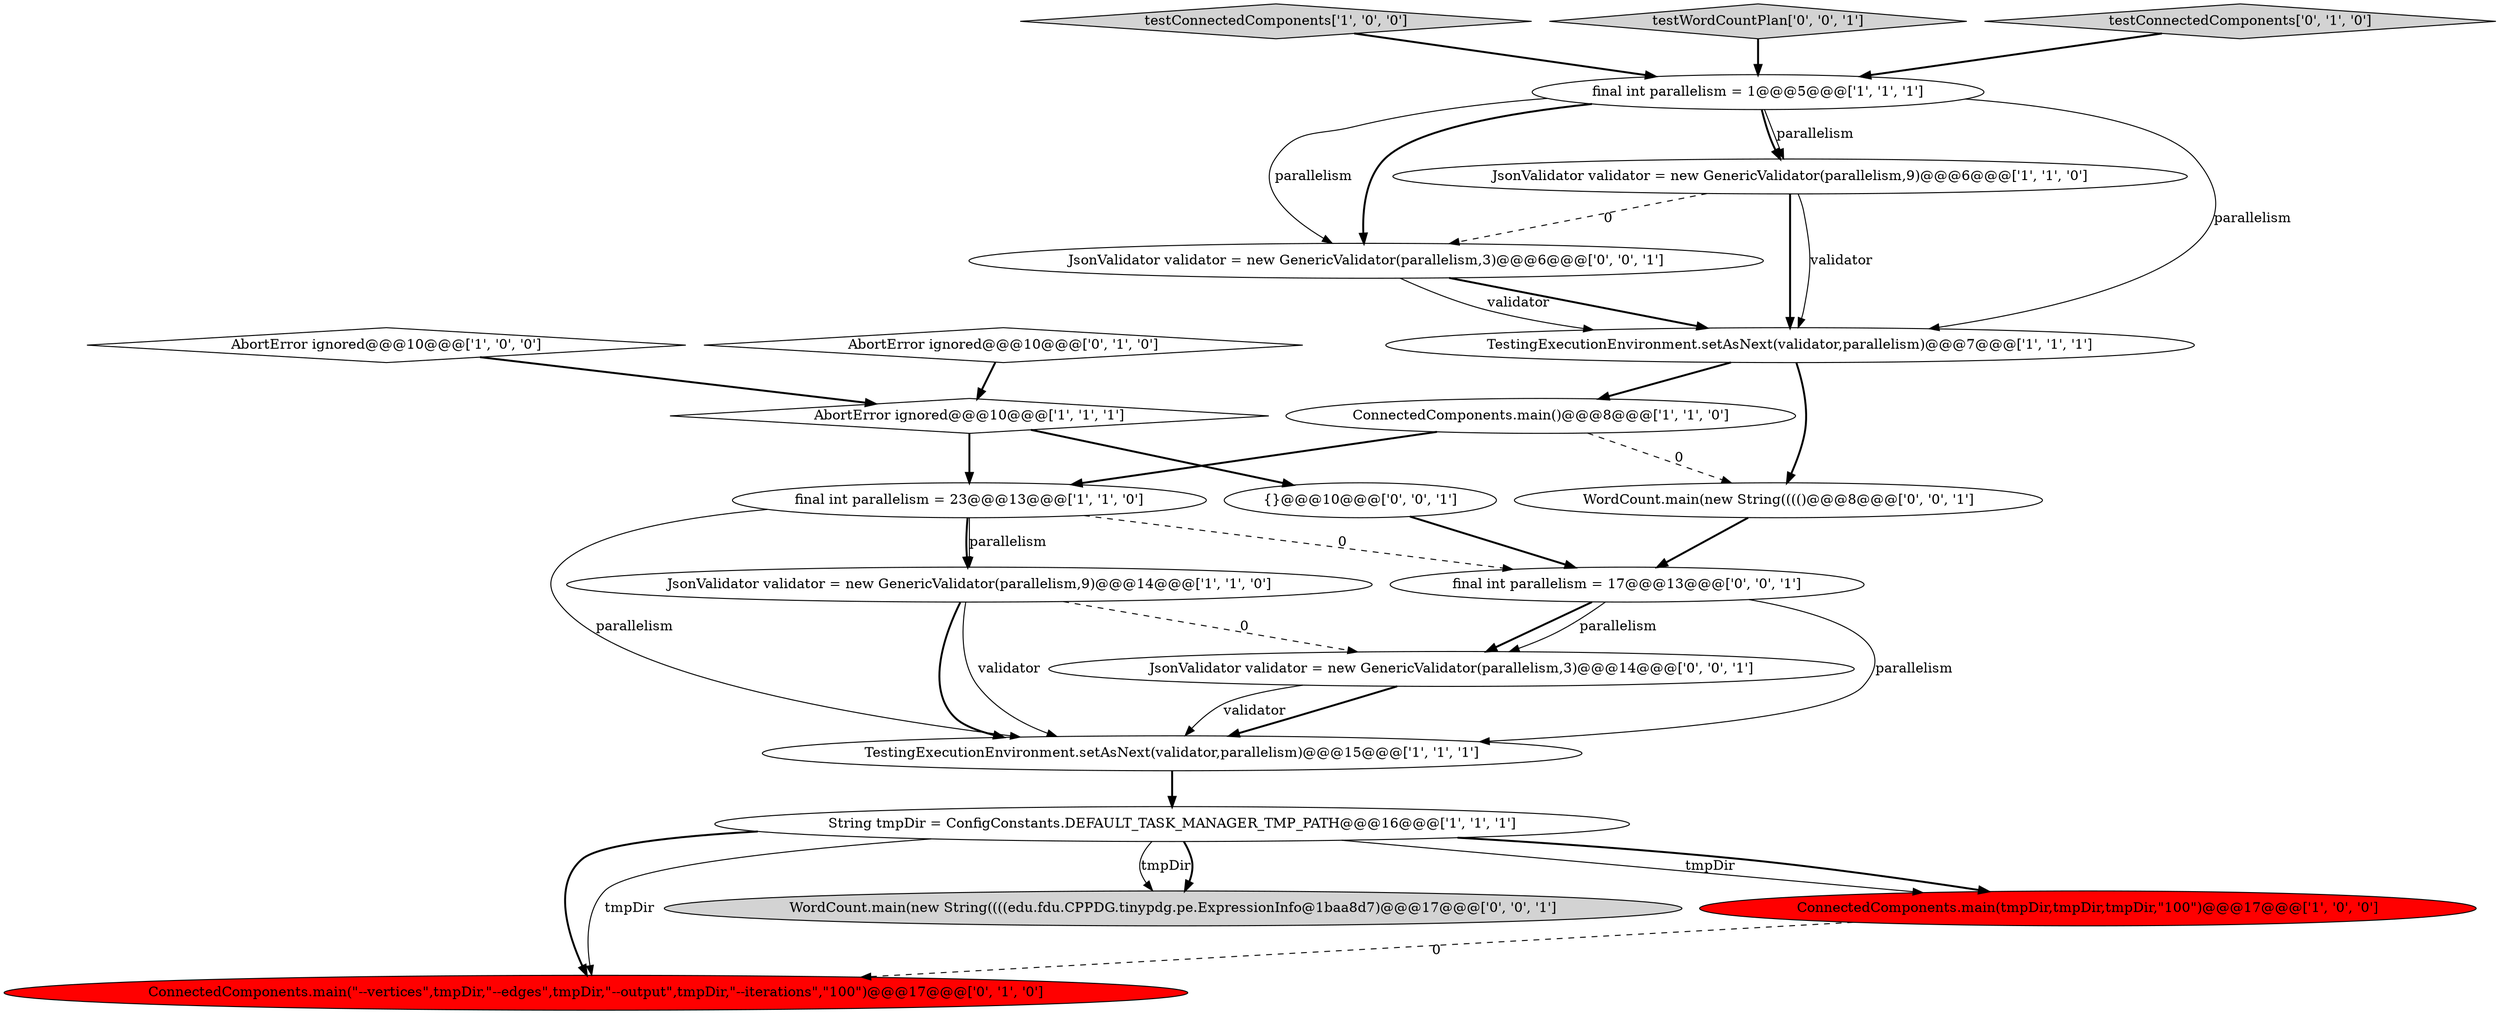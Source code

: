 digraph {
18 [style = filled, label = "{}@@@10@@@['0', '0', '1']", fillcolor = white, shape = ellipse image = "AAA0AAABBB3BBB"];
16 [style = filled, label = "JsonValidator validator = new GenericValidator(parallelism,3)@@@6@@@['0', '0', '1']", fillcolor = white, shape = ellipse image = "AAA0AAABBB3BBB"];
9 [style = filled, label = "testConnectedComponents['1', '0', '0']", fillcolor = lightgray, shape = diamond image = "AAA0AAABBB1BBB"];
8 [style = filled, label = "JsonValidator validator = new GenericValidator(parallelism,9)@@@6@@@['1', '1', '0']", fillcolor = white, shape = ellipse image = "AAA0AAABBB1BBB"];
19 [style = filled, label = "testWordCountPlan['0', '0', '1']", fillcolor = lightgray, shape = diamond image = "AAA0AAABBB3BBB"];
5 [style = filled, label = "final int parallelism = 1@@@5@@@['1', '1', '1']", fillcolor = white, shape = ellipse image = "AAA0AAABBB1BBB"];
10 [style = filled, label = "AbortError ignored@@@10@@@['1', '1', '1']", fillcolor = white, shape = diamond image = "AAA0AAABBB1BBB"];
12 [style = filled, label = "ConnectedComponents.main(\"--vertices\",tmpDir,\"--edges\",tmpDir,\"--output\",tmpDir,\"--iterations\",\"100\")@@@17@@@['0', '1', '0']", fillcolor = red, shape = ellipse image = "AAA1AAABBB2BBB"];
15 [style = filled, label = "WordCount.main(new String((((edu.fdu.CPPDG.tinypdg.pe.ExpressionInfo@1baa8d7)@@@17@@@['0', '0', '1']", fillcolor = lightgray, shape = ellipse image = "AAA0AAABBB3BBB"];
21 [style = filled, label = "final int parallelism = 17@@@13@@@['0', '0', '1']", fillcolor = white, shape = ellipse image = "AAA0AAABBB3BBB"];
2 [style = filled, label = "JsonValidator validator = new GenericValidator(parallelism,9)@@@14@@@['1', '1', '0']", fillcolor = white, shape = ellipse image = "AAA0AAABBB1BBB"];
6 [style = filled, label = "TestingExecutionEnvironment.setAsNext(validator,parallelism)@@@15@@@['1', '1', '1']", fillcolor = white, shape = ellipse image = "AAA0AAABBB1BBB"];
0 [style = filled, label = "final int parallelism = 23@@@13@@@['1', '1', '0']", fillcolor = white, shape = ellipse image = "AAA0AAABBB1BBB"];
17 [style = filled, label = "WordCount.main(new String(((()@@@8@@@['0', '0', '1']", fillcolor = white, shape = ellipse image = "AAA0AAABBB3BBB"];
11 [style = filled, label = "String tmpDir = ConfigConstants.DEFAULT_TASK_MANAGER_TMP_PATH@@@16@@@['1', '1', '1']", fillcolor = white, shape = ellipse image = "AAA0AAABBB1BBB"];
1 [style = filled, label = "ConnectedComponents.main()@@@8@@@['1', '1', '0']", fillcolor = white, shape = ellipse image = "AAA0AAABBB1BBB"];
7 [style = filled, label = "ConnectedComponents.main(tmpDir,tmpDir,tmpDir,\"100\")@@@17@@@['1', '0', '0']", fillcolor = red, shape = ellipse image = "AAA1AAABBB1BBB"];
4 [style = filled, label = "AbortError ignored@@@10@@@['1', '0', '0']", fillcolor = white, shape = diamond image = "AAA0AAABBB1BBB"];
13 [style = filled, label = "AbortError ignored@@@10@@@['0', '1', '0']", fillcolor = white, shape = diamond image = "AAA0AAABBB2BBB"];
3 [style = filled, label = "TestingExecutionEnvironment.setAsNext(validator,parallelism)@@@7@@@['1', '1', '1']", fillcolor = white, shape = ellipse image = "AAA0AAABBB1BBB"];
20 [style = filled, label = "JsonValidator validator = new GenericValidator(parallelism,3)@@@14@@@['0', '0', '1']", fillcolor = white, shape = ellipse image = "AAA0AAABBB3BBB"];
14 [style = filled, label = "testConnectedComponents['0', '1', '0']", fillcolor = lightgray, shape = diamond image = "AAA0AAABBB2BBB"];
5->8 [style = solid, label="parallelism"];
11->15 [style = solid, label="tmpDir"];
4->10 [style = bold, label=""];
5->8 [style = bold, label=""];
13->10 [style = bold, label=""];
16->3 [style = bold, label=""];
10->18 [style = bold, label=""];
8->16 [style = dashed, label="0"];
0->6 [style = solid, label="parallelism"];
2->20 [style = dashed, label="0"];
3->1 [style = bold, label=""];
5->16 [style = solid, label="parallelism"];
16->3 [style = solid, label="validator"];
2->6 [style = bold, label=""];
0->2 [style = bold, label=""];
5->3 [style = solid, label="parallelism"];
8->3 [style = bold, label=""];
11->12 [style = bold, label=""];
1->0 [style = bold, label=""];
2->6 [style = solid, label="validator"];
20->6 [style = bold, label=""];
8->3 [style = solid, label="validator"];
11->15 [style = bold, label=""];
5->16 [style = bold, label=""];
11->7 [style = solid, label="tmpDir"];
19->5 [style = bold, label=""];
11->12 [style = solid, label="tmpDir"];
1->17 [style = dashed, label="0"];
21->20 [style = bold, label=""];
0->21 [style = dashed, label="0"];
6->11 [style = bold, label=""];
11->7 [style = bold, label=""];
10->0 [style = bold, label=""];
0->2 [style = solid, label="parallelism"];
9->5 [style = bold, label=""];
7->12 [style = dashed, label="0"];
3->17 [style = bold, label=""];
20->6 [style = solid, label="validator"];
18->21 [style = bold, label=""];
17->21 [style = bold, label=""];
21->20 [style = solid, label="parallelism"];
14->5 [style = bold, label=""];
21->6 [style = solid, label="parallelism"];
}
